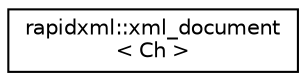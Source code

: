 digraph "Graphical Class Hierarchy"
{
 // LATEX_PDF_SIZE
  edge [fontname="Helvetica",fontsize="10",labelfontname="Helvetica",labelfontsize="10"];
  node [fontname="Helvetica",fontsize="10",shape=record];
  rankdir="LR";
  Node0 [label="rapidxml::xml_document\l\< Ch \>",height=0.2,width=0.4,color="black", fillcolor="white", style="filled",URL="$classrapidxml_1_1xml__document.html",tooltip=" "];
}
